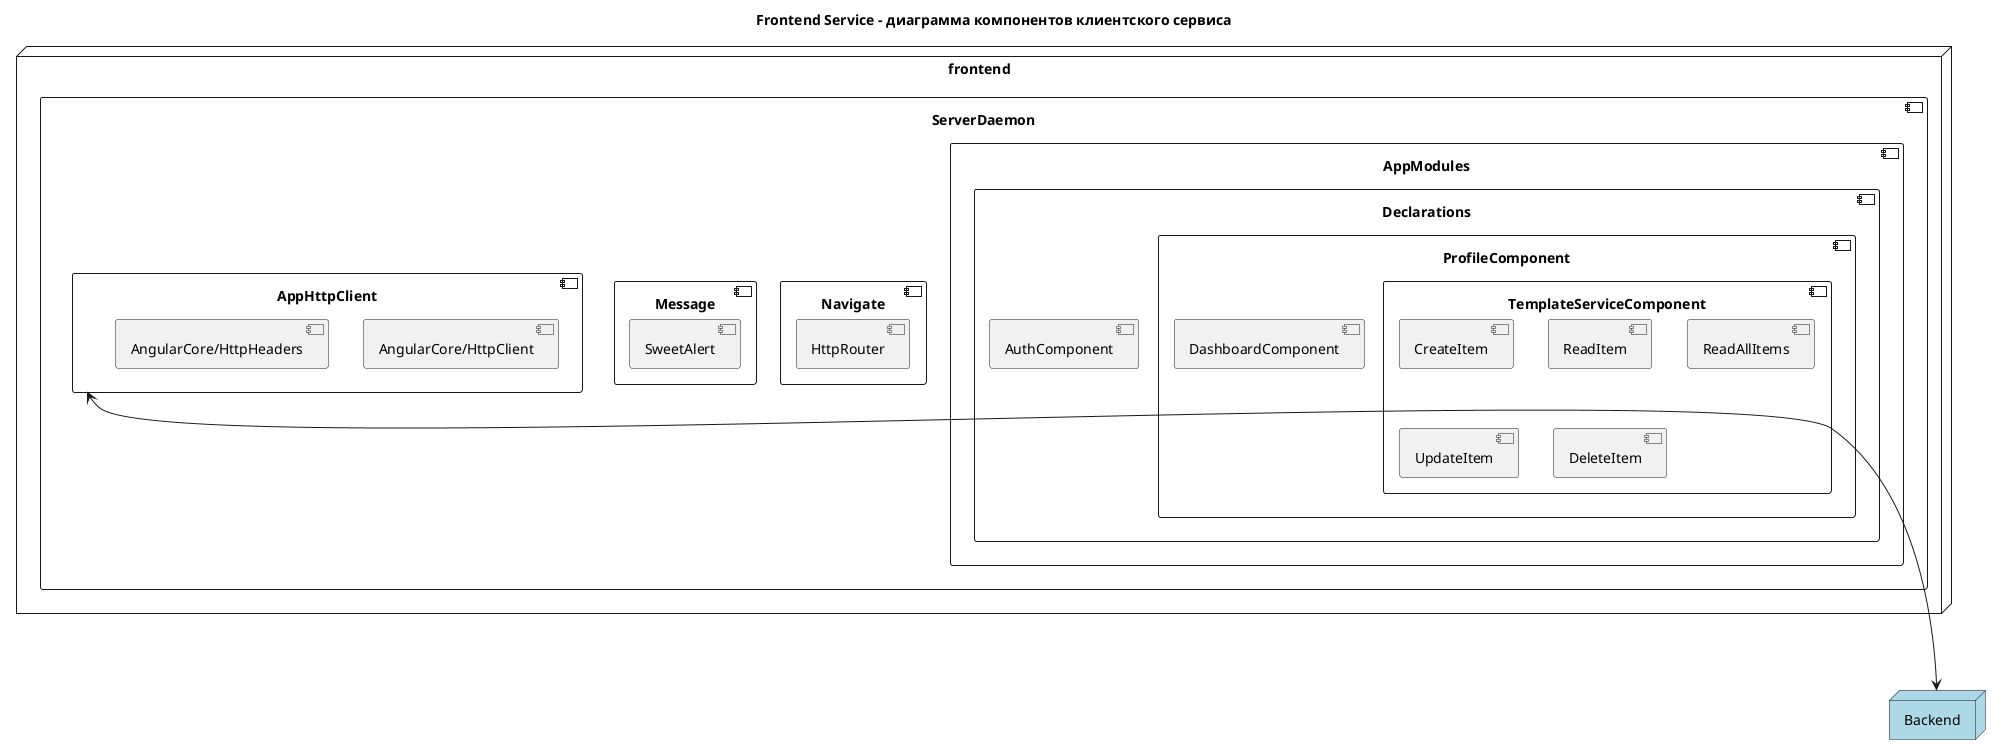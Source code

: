 @startuml
title Frontend Service - диаграмма компонентов клиентского сервиса

node frontend as front {
    component ServerDaemon {
        component AppModules {
            component Declarations {
                [AuthComponent]
                component ProfileComponent {
                    [DashboardComponent]
                    component TemplateServiceComponent {
                        [CreateItem]
                        [ReadItem]
                        [ReadAllItems]
                        [UpdateItem]
                        [DeleteItem]
                    }
                }
            }
        }
        component Navigate {
            [HttpRouter]
        }
        component Message {
            [SweetAlert]
        }
        component AppHttpClient as httpClient {
            [AngularCore/HttpClient]
            [AngularCore/HttpHeaders]
        }
    }
}

node Backend as dc #lightblue {

}

httpClient <----> dc

@enduml